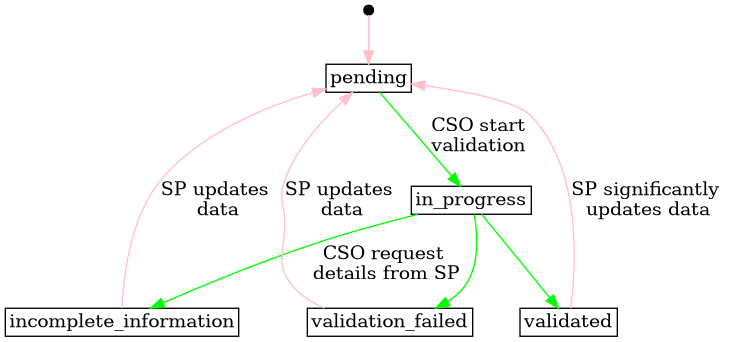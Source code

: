 @startdot controllable_unit_grid_validation_status
digraph G {
    layout=dot;
    overlap=false;

    node [shape=rect,width=0.1,height=0.1,margin=0.04];

    start [shape=point];

    // status
    pending;
    in_progress;
    incomplete_information;
    validated;
    validation_failed;

    // transitions
    start -> pending [label="", color="pink"];
    pending -> in_progress [label="CSO start\nvalidation", color="green"];
    validated -> pending [label="SP significantly \nupdates data", color="pink"];
    in_progress -> incomplete_information [label="CSO request \ndetails from SP", color="green"];
    incomplete_information -> pending [label="SP updates \ndata", color="pink"];
    in_progress -> validated [label="", color="green"];
    in_progress -> validation_failed [label="", color="green"];
    validation_failed -> pending [label="SP updates \ndata", color="pink"];

   }
@enddot
